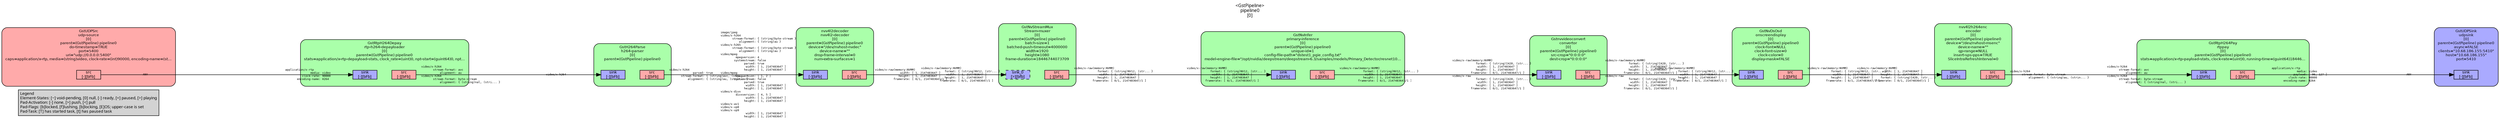 digraph pipeline {
  rankdir=LR;
  fontname="sans";
  fontsize="10";
  labelloc=t;
  nodesep=.1;
  ranksep=.2;
  label="<GstPipeline>\npipeline0\n[0]";
  node [style="filled,rounded", shape=box, fontsize="9", fontname="sans", margin="0.0,0.0"];
  edge [labelfontsize="6", fontsize="9", fontname="monospace"];
  
  legend [
    pos="0,0!",
    margin="0.05,0.05",
    style="filled",
    label="Legend\lElement-States: [~] void-pending, [0] null, [-] ready, [=] paused, [>] playing\lPad-Activation: [-] none, [>] push, [<] pull\lPad-Flags: [b]locked, [f]lushing, [b]locking, [E]OS; upper-case is set\lPad-Task: [T] has started task, [t] has paused task\l",
  ];
  subgraph cluster_udpsink_0x39e929f0 {
    fontname="Bitstream Vera Sans";
    fontsize="8";
    style="filled,rounded";
    color=black;
    label="GstUDPSink\nudpsink\n[0]\nparent=(GstPipeline) pipeline0\nasync=FALSE\nclients=\"10.68.186.155:5410\"\nhost=\"10.68.186.155\"\nport=5410";
    subgraph cluster_udpsink_0x39e929f0_sink {
      label="";
      style="invis";
      udpsink_0x39e929f0_sink_0x39dc0d80 [color=black, fillcolor="#aaaaff", label="sink\n[-][bFb]", height="0.2", style="filled,solid"];
    }

    fillcolor="#aaaaff";
  }

  subgraph cluster_rtppay_0x393de500 {
    fontname="Bitstream Vera Sans";
    fontsize="8";
    style="filled,rounded";
    color=black;
    label="GstRtpH264Pay\nrtppay\n[0]\nparent=(GstPipeline) pipeline0\nstats=application/x-rtp-payload-stats, clock-rate=(uint)0, running-time=(guint64)18446…";
    subgraph cluster_rtppay_0x393de500_sink {
      label="";
      style="invis";
      rtppay_0x393de500_sink_0x39dc0b30 [color=black, fillcolor="#aaaaff", label="sink\n[-][bFb]", height="0.2", style="filled,solid"];
    }

    subgraph cluster_rtppay_0x393de500_src {
      label="";
      style="invis";
      rtppay_0x393de500_src_0x39dc08e0 [color=black, fillcolor="#ffaaaa", label="src\n[-][bFb]", height="0.2", style="filled,solid"];
    }

    rtppay_0x393de500_sink_0x39dc0b30 -> rtppay_0x393de500_src_0x39dc08e0 [style="invis"];
    fillcolor="#aaffaa";
  }

  rtppay_0x393de500_src_0x39dc08e0 -> udpsink_0x39e929f0_sink_0x39dc0d80 [labeldistance="10", labelangle="0", label="                                                  ", taillabel="application/x-rtp\l               media: video\l             payload: [ 96, 127 ]\l          clock-rate: 90000\l       encoding-name: H264\l", headlabel="ANY"]
  subgraph cluster_encoder_0x39e833f0 {
    fontname="Bitstream Vera Sans";
    fontsize="8";
    style="filled,rounded";
    color=black;
    label="nvv4l2h264enc\nencoder\n[0]\nparent=(GstPipeline) pipeline0\ndevice=\"/dev/nvhost-msenc\"\ndevice-name=\"\"\nqp-range=NULL\ninsert-sps-pps=TRUE\nSliceIntraRefreshInterval=0";
    subgraph cluster_encoder_0x39e833f0_sink {
      label="";
      style="invis";
      encoder_0x39e833f0_sink_0x39dc0440 [color=black, fillcolor="#aaaaff", label="sink\n[-][bFb]", height="0.2", style="filled,solid"];
    }

    subgraph cluster_encoder_0x39e833f0_src {
      label="";
      style="invis";
      encoder_0x39e833f0_src_0x39dc0690 [color=black, fillcolor="#ffaaaa", label="src\n[-][bFb]", height="0.2", style="filled,solid"];
    }

    encoder_0x39e833f0_sink_0x39dc0440 -> encoder_0x39e833f0_src_0x39dc0690 [style="invis"];
    fillcolor="#aaffaa";
  }

  encoder_0x39e833f0_src_0x39dc0690 -> rtppay_0x393de500_sink_0x39dc0b30 [labeldistance="10", labelangle="0", label="                                                  ", taillabel="video/x-h264\l       stream-format: byte-stream\l           alignment: { (string)au, (strin... }\l", headlabel="video/x-h264\l       stream-format: avc\l           alignment: au\lvideo/x-h264\l       stream-format: byte-stream\l           alignment: { (string)nal, (stri... }\l"]
  subgraph cluster_onscreendisplay_0x39dbed50 {
    fontname="Bitstream Vera Sans";
    fontsize="8";
    style="filled,rounded";
    color=black;
    label="GstNvDsOsd\nonscreendisplay\n[0]\nparent=(GstPipeline) pipeline0\nclock-font=NULL\nclock-font-size=0\nclock-color=0\ndisplay-mask=FALSE";
    subgraph cluster_onscreendisplay_0x39dbed50_sink {
      label="";
      style="invis";
      onscreendisplay_0x39dbed50_sink_0x393d1d50 [color=black, fillcolor="#aaaaff", label="sink\n[-][bFb]", height="0.2", style="filled,solid"];
    }

    subgraph cluster_onscreendisplay_0x39dbed50_src {
      label="";
      style="invis";
      onscreendisplay_0x39dbed50_src_0x39dc01f0 [color=black, fillcolor="#ffaaaa", label="src\n[-][bFb]", height="0.2", style="filled,solid"];
    }

    onscreendisplay_0x39dbed50_sink_0x393d1d50 -> onscreendisplay_0x39dbed50_src_0x39dc01f0 [style="invis"];
    fillcolor="#aaffaa";
  }

  onscreendisplay_0x39dbed50_src_0x39dc01f0 -> encoder_0x39e833f0_sink_0x39dc0440 [labeldistance="10", labelangle="0", label="                                                  ", taillabel="video/x-raw(memory:NVMM)\l              format: { (string)NV12, (str... }\l               width: [ 1, 2147483647 ]\l              height: [ 1, 2147483647 ]\l           framerate: [ 0/1, 2147483647/1 ]\l", headlabel="video/x-raw(memory:NVMM)\l               width: [ 1, 2147483647 ]\l              height: [ 1, 2147483647 ]\l              format: { (string)I420, (str... }\l           framerate: [ 0/1, 2147483647/1 ]\l"]
  subgraph cluster_convertor_0x39dad1d0 {
    fontname="Bitstream Vera Sans";
    fontsize="8";
    style="filled,rounded";
    color=black;
    label="Gstnvvideoconvert\nconvertor\n[0]\nparent=(GstPipeline) pipeline0\nsrc-crop=\"0:0:0:0\"\ndest-crop=\"0:0:0:0\"";
    subgraph cluster_convertor_0x39dad1d0_sink {
      label="";
      style="invis";
      convertor_0x39dad1d0_sink_0x393d18b0 [color=black, fillcolor="#aaaaff", label="sink\n[-][bFb]", height="0.2", style="filled,solid"];
    }

    subgraph cluster_convertor_0x39dad1d0_src {
      label="";
      style="invis";
      convertor_0x39dad1d0_src_0x393d1b00 [color=black, fillcolor="#ffaaaa", label="src\n[-][bFb]", height="0.2", style="filled,solid"];
    }

    convertor_0x39dad1d0_sink_0x393d18b0 -> convertor_0x39dad1d0_src_0x393d1b00 [style="invis"];
    fillcolor="#aaffaa";
  }

  convertor_0x39dad1d0_src_0x393d1b00 -> onscreendisplay_0x39dbed50_sink_0x393d1d50 [labeldistance="10", labelangle="0", label="                                                  ", taillabel="video/x-raw(memory:NVMM)\l              format: { (string)I420, (str... }\l               width: [ 1, 2147483647 ]\l              height: [ 1, 2147483647 ]\l           framerate: [ 0/1, 2147483647/1 ]\lvideo/x-raw\l              format: { (string)I420, (str... }\l               width: [ 1, 2147483647 ]\l              height: [ 1, 2147483647 ]\l           framerate: [ 0/1, 2147483647/1 ]\l", headlabel="video/x-raw(memory:NVMM)\l              format: { (string)NV12, (str... }\l               width: [ 1, 2147483647 ]\l              height: [ 1, 2147483647 ]\l           framerate: [ 0/1, 2147483647/1 ]\l"]
  subgraph cluster_primary_inference_0x39d78cd0 {
    fontname="Bitstream Vera Sans";
    fontsize="8";
    style="filled,rounded";
    color=black;
    label="GstNvInfer\nprimary-inference\n[0]\nparent=(GstPipeline) pipeline0\nunique-id=1\nconfig-file-path=\"dstest1_pgie_config.txt\"\nmodel-engine-file=\"/opt/nvidia/deepstream/deepstream-6.3/samples/models/Primary_Detector/resnet10…";
    subgraph cluster_primary_inference_0x39d78cd0_sink {
      label="";
      style="invis";
      primary_inference_0x39d78cd0_sink_0x393d1410 [color=black, fillcolor="#aaaaff", label="sink\n[-][bFb]", height="0.2", style="filled,solid"];
    }

    subgraph cluster_primary_inference_0x39d78cd0_src {
      label="";
      style="invis";
      primary_inference_0x39d78cd0_src_0x393d1660 [color=black, fillcolor="#ffaaaa", label="src\n[-][bFb]", height="0.2", style="filled,solid"];
    }

    primary_inference_0x39d78cd0_sink_0x393d1410 -> primary_inference_0x39d78cd0_src_0x393d1660 [style="invis"];
    fillcolor="#aaffaa";
  }

  primary_inference_0x39d78cd0_src_0x393d1660 -> convertor_0x39dad1d0_sink_0x393d18b0 [labeldistance="10", labelangle="0", label="                                                  ", taillabel="video/x-raw(memory:NVMM)\l              format: { (string)NV12, (str... }\l               width: [ 1, 2147483647 ]\l              height: [ 1, 2147483647 ]\l           framerate: [ 0/1, 2147483647/1 ]\l", headlabel="video/x-raw(memory:NVMM)\l              format: { (string)I420, (str... }\l               width: [ 1, 2147483647 ]\l              height: [ 1, 2147483647 ]\l           framerate: [ 0/1, 2147483647/1 ]\lvideo/x-raw\l              format: { (string)I420, (str... }\l               width: [ 1, 2147483647 ]\l              height: [ 1, 2147483647 ]\l           framerate: [ 0/1, 2147483647/1 ]\l"]
  subgraph cluster_Stream_muxer_0x39510020 {
    fontname="Bitstream Vera Sans";
    fontsize="8";
    style="filled,rounded";
    color=black;
    label="GstNvStreamMux\nStream-muxer\n[0]\nparent=(GstPipeline) pipeline0\nbatch-size=1\nbatched-push-timeout=4000000\nwidth=1920\nheight=1080\nframe-duration=18446744073709";
    subgraph cluster_Stream_muxer_0x39510020_sink {
      label="";
      style="invis";
      Stream_muxer_0x39510020_sink_0_0x39dc0fd0 [color=black, fillcolor="#aaaaff", label="sink_0\n[>][bfb]", height="0.2", style="filled,dashed"];
    }

    subgraph cluster_Stream_muxer_0x39510020_src {
      label="";
      style="invis";
      Stream_muxer_0x39510020_src_0x393d11c0 [color=black, fillcolor="#ffaaaa", label="src\n[-][bFb]", height="0.2", style="filled,solid"];
    }

    Stream_muxer_0x39510020_sink_0_0x39dc0fd0 -> Stream_muxer_0x39510020_src_0x393d11c0 [style="invis"];
    fillcolor="#aaffaa";
  }

  Stream_muxer_0x39510020_src_0x393d11c0 -> primary_inference_0x39d78cd0_sink_0x393d1410 [labeldistance="10", labelangle="0", label="                                                  ", taillabel="video/x-raw(memory:NVMM)\l              format: { (string)NV12, (str... }\l               width: [ 1, 2147483647 ]\l              height: [ 1, 2147483647 ]\l           framerate: [ 0/1, 2147483647/1 ]\l", headlabel="video/x-raw(memory:NVMM)\l              format: { (string)NV12, (str... }\l               width: [ 1, 2147483647 ]\l              height: [ 1, 2147483647 ]\l           framerate: [ 0/1, 2147483647/1 ]\l"]
  subgraph cluster_nvv4l2_decoder_0x39506e00 {
    fontname="Bitstream Vera Sans";
    fontsize="8";
    style="filled,rounded";
    color=black;
    label="nvv4l2decoder\nnvv4l2-decoder\n[0]\nparent=(GstPipeline) pipeline0\ndevice=\"/dev/nvhost-nvdec\"\ndevice-name=\"\"\ndrop-frame-interval=0\nnum-extra-surfaces=1";
    subgraph cluster_nvv4l2_decoder_0x39506e00_sink {
      label="";
      style="invis";
      nvv4l2_decoder_0x39506e00_sink_0x393d0d20 [color=black, fillcolor="#aaaaff", label="sink\n[-][bFb]", height="0.2", style="filled,solid"];
    }

    subgraph cluster_nvv4l2_decoder_0x39506e00_src {
      label="";
      style="invis";
      nvv4l2_decoder_0x39506e00_src_0x393d0f70 [color=black, fillcolor="#ffaaaa", label="src\n[-][bFb]", height="0.2", style="filled,solid"];
    }

    nvv4l2_decoder_0x39506e00_sink_0x393d0d20 -> nvv4l2_decoder_0x39506e00_src_0x393d0f70 [style="invis"];
    fillcolor="#aaffaa";
  }

  nvv4l2_decoder_0x39506e00_src_0x393d0f70 -> Stream_muxer_0x39510020_sink_0_0x39dc0fd0 [labeldistance="10", labelangle="0", label="                                                  ", taillabel="video/x-raw(memory:NVMM)\l               width: [ 1, 2147483647 ]\l              height: [ 1, 2147483647 ]\l           framerate: [ 0/1, 2147483647/1 ]\l", headlabel="video/x-raw(memory:NVMM)\l              format: { (string)NV12, (str... }\l               width: [ 1, 2147483647 ]\l              height: [ 1, 2147483647 ]\l           framerate: [ 0/1, 2147483647/1 ]\l"]
  subgraph cluster_h264_parser_0x393e5a60 {
    fontname="Bitstream Vera Sans";
    fontsize="8";
    style="filled,rounded";
    color=black;
    label="GstH264Parse\nh264-parser\n[0]\nparent=(GstPipeline) pipeline0";
    subgraph cluster_h264_parser_0x393e5a60_sink {
      label="";
      style="invis";
      h264_parser_0x393e5a60_sink_0x393d0880 [color=black, fillcolor="#aaaaff", label="sink\n[-][bFb]", height="0.2", style="filled,solid"];
    }

    subgraph cluster_h264_parser_0x393e5a60_src {
      label="";
      style="invis";
      h264_parser_0x393e5a60_src_0x393d0ad0 [color=black, fillcolor="#ffaaaa", label="src\n[-][bFb]", height="0.2", style="filled,solid"];
    }

    h264_parser_0x393e5a60_sink_0x393d0880 -> h264_parser_0x393e5a60_src_0x393d0ad0 [style="invis"];
    fillcolor="#aaffaa";
  }

  h264_parser_0x393e5a60_src_0x393d0ad0 -> nvv4l2_decoder_0x39506e00_sink_0x393d0d20 [labeldistance="10", labelangle="0", label="                                                  ", taillabel="video/x-h264\l              parsed: true\l       stream-format: { (string)avc, (stri... }\l           alignment: { (string)au, (strin... }\l", headlabel="image/jpeg\lvideo/x-h264\l       stream-format: { (string)byte-stream }\l           alignment: { (string)au }\lvideo/x-h265\l       stream-format: { (string)byte-stream }\l           alignment: { (string)au }\lvideo/mpeg\l         mpegversion: 4\l        systemstream: false\l              parsed: true\l               width: [ 1, 2147483647 ]\l              height: [ 1, 2147483647 ]\lvideo/mpeg\l         mpegversion: [ 1, 2 ]\l        systemstream: false\l              parsed: true\l               width: [ 1, 2147483647 ]\l              height: [ 1, 2147483647 ]\lvideo/x-divx\l         divxversion: [ 4, 5 ]\l               width: [ 1, 2147483647 ]\l              height: [ 1, 2147483647 ]\lvideo/x-av1\lvideo/x-vp8\lvideo/x-vp9\l               width: [ 1, 2147483647 ]\l              height: [ 1, 2147483647 ]\l"]
  subgraph cluster_rtp_h264_depayloader_0x393de200 {
    fontname="Bitstream Vera Sans";
    fontsize="8";
    style="filled,rounded";
    color=black;
    label="GstRtpH264Depay\nrtp-h264-depayloader\n[0]\nparent=(GstPipeline) pipeline0\nstats=application/x-rtp-depayload-stats, clock_rate=(uint)0, npt-start=(guint64)0, npt…";
    subgraph cluster_rtp_h264_depayloader_0x393de200_sink {
      label="";
      style="invis";
      rtp_h264_depayloader_0x393de200_sink_0x393d03e0 [color=black, fillcolor="#aaaaff", label="sink\n[-][bFb]", height="0.2", style="filled,solid"];
    }

    subgraph cluster_rtp_h264_depayloader_0x393de200_src {
      label="";
      style="invis";
      rtp_h264_depayloader_0x393de200_src_0x393d0630 [color=black, fillcolor="#ffaaaa", label="src\n[-][bFb]", height="0.2", style="filled,solid"];
    }

    rtp_h264_depayloader_0x393de200_sink_0x393d03e0 -> rtp_h264_depayloader_0x393de200_src_0x393d0630 [style="invis"];
    fillcolor="#aaffaa";
  }

  rtp_h264_depayloader_0x393de200_src_0x393d0630 -> h264_parser_0x393e5a60_sink_0x393d0880 [labeldistance="10", labelangle="0", label="                                                  ", taillabel="video/x-h264\l       stream-format: avc\l           alignment: au\lvideo/x-h264\l       stream-format: byte-stream\l           alignment: { (string)nal, (stri... }\l", headlabel="video/x-h264\l"]
  subgraph cluster_udp_source_0x393cd0e0 {
    fontname="Bitstream Vera Sans";
    fontsize="8";
    style="filled,rounded";
    color=black;
    label="GstUDPSrc\nudp-source\n[0]\nparent=(GstPipeline) pipeline0\ndo-timestamp=TRUE\nport=5400\nuri=\"udp://0.0.0.0:5400\"\ncaps=application/x-rtp, media=(string)video, clock-rate=(int)90000, encoding-name=(st…";
    subgraph cluster_udp_source_0x393cd0e0_src {
      label="";
      style="invis";
      udp_source_0x393cd0e0_src_0x393d0190 [color=black, fillcolor="#ffaaaa", label="src\n[-][bFb]", height="0.2", style="filled,solid"];
    }

    fillcolor="#ffaaaa";
  }

  udp_source_0x393cd0e0_src_0x393d0190 -> rtp_h264_depayloader_0x393de200_sink_0x393d03e0 [labeldistance="10", labelangle="0", label="                                                  ", taillabel="ANY", headlabel="application/x-rtp\l               media: video\l          clock-rate: 90000\l       encoding-name: H264\l"]
}
